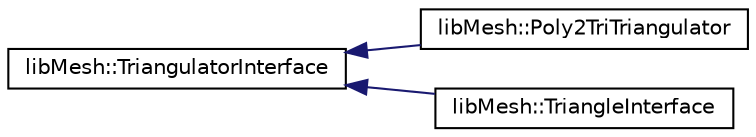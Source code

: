 digraph "类继承关系图"
{
 // INTERACTIVE_SVG=YES
  edge [fontname="Helvetica",fontsize="10",labelfontname="Helvetica",labelfontsize="10"];
  node [fontname="Helvetica",fontsize="10",shape=record];
  rankdir="LR";
  Node1 [label="libMesh::TriangulatorInterface",height=0.2,width=0.4,color="black", fillcolor="white", style="filled",URL="$classlibMesh_1_1TriangulatorInterface.html"];
  Node1 -> Node2 [dir="back",color="midnightblue",fontsize="10",style="solid",fontname="Helvetica"];
  Node2 [label="libMesh::Poly2TriTriangulator",height=0.2,width=0.4,color="black", fillcolor="white", style="filled",URL="$classlibMesh_1_1Poly2TriTriangulator.html",tooltip="A C++ interface between LibMesh and the poly2tri library, with custom code for Steiner point insertio..."];
  Node1 -> Node3 [dir="back",color="midnightblue",fontsize="10",style="solid",fontname="Helvetica"];
  Node3 [label="libMesh::TriangleInterface",height=0.2,width=0.4,color="black", fillcolor="white", style="filled",URL="$classlibMesh_1_1TriangleInterface.html",tooltip="A C++ interface between LibMesh and the Triangle library written by J.R. "];
}
